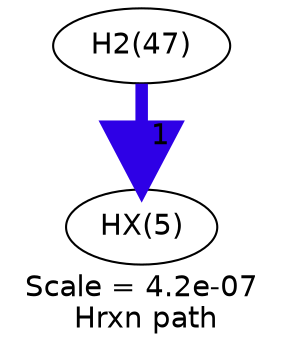 digraph reaction_paths {
center=1;
s11 -> s30[fontname="Helvetica", style="setlinewidth(6)", arrowsize=3, color="0.7, 1.5, 0.9"
, label=" 1"];
s11 [ fontname="Helvetica", label="H2(47)"];
s30 [ fontname="Helvetica", label="HX(5)"];
 label = "Scale = 4.2e-07\l Hrxn path";
 fontname = "Helvetica";
}
